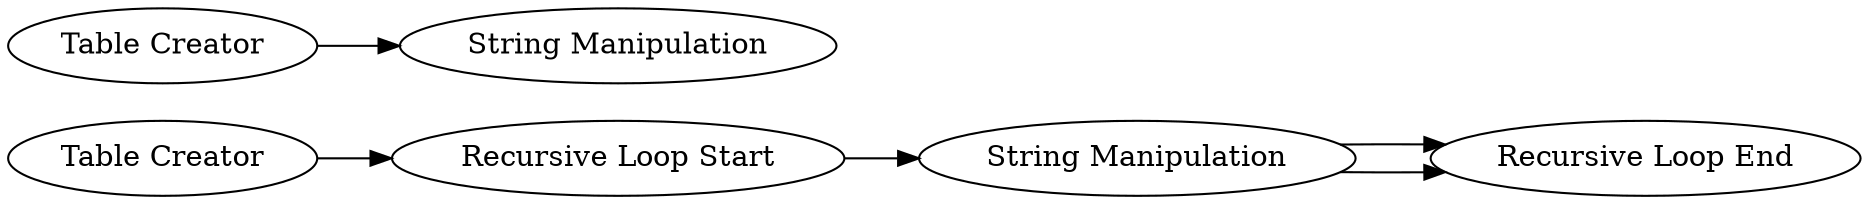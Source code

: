 digraph {
	1 [label="Recursive Loop Start"]
	3 [label="Table Creator"]
	4 [label="String Manipulation"]
	6 [label="String Manipulation"]
	7 [label="Recursive Loop End"]
	8 [label="Table Creator"]
	1 -> 6
	3 -> 4
	6 -> 7
	6 -> 7
	8 -> 1
	rankdir=LR
}
